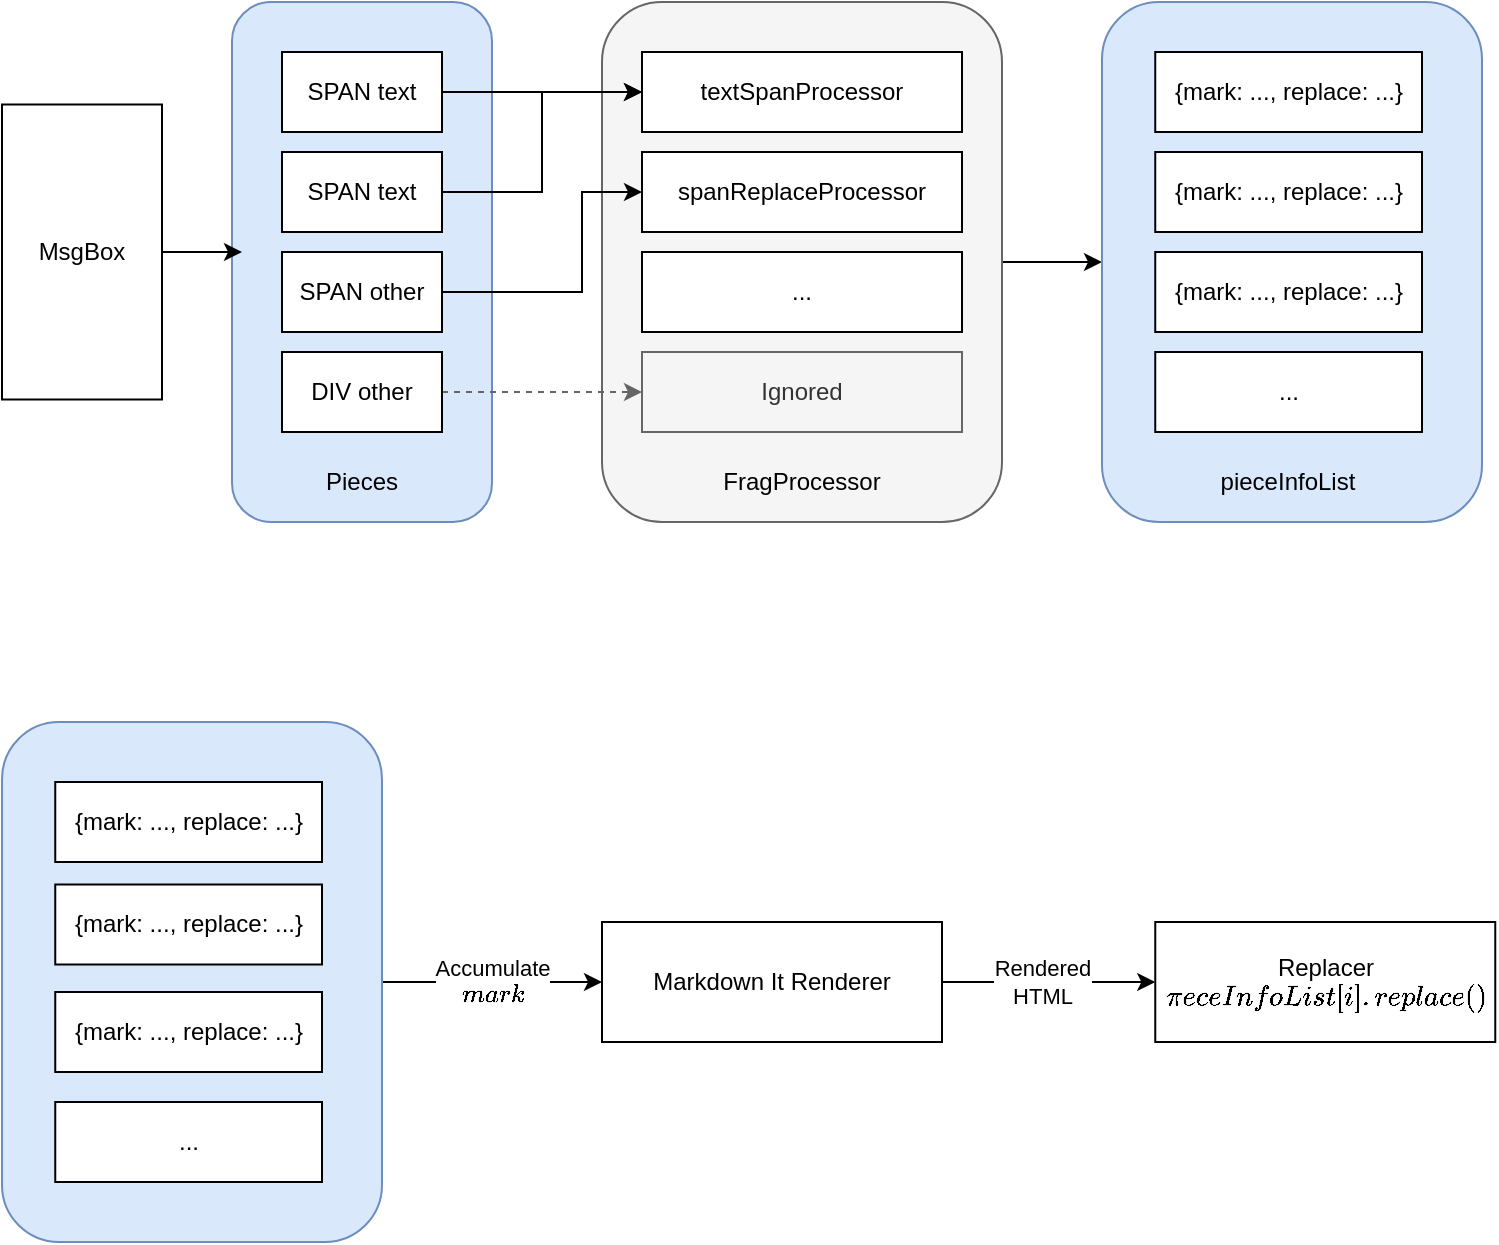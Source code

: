 <mxfile version="21.6.1" type="device">
  <diagram name="Page-1" id="zotAlQJJTCq7FzbI9wUf">
    <mxGraphModel dx="1295" dy="519" grid="1" gridSize="10" guides="1" tooltips="1" connect="1" arrows="1" fold="1" page="1" pageScale="1" pageWidth="3300" pageHeight="4681" math="0" shadow="0">
      <root>
        <mxCell id="0" />
        <mxCell id="1" parent="0" />
        <mxCell id="8dtW_6vD572V2-CuLths-22" value="" style="rounded=1;whiteSpace=wrap;html=1;fillColor=#dae8fc;strokeColor=#6c8ebf;" vertex="1" parent="1">
          <mxGeometry x="395" y="240" width="130" height="260" as="geometry" />
        </mxCell>
        <mxCell id="8dtW_6vD572V2-CuLths-29" style="edgeStyle=orthogonalEdgeStyle;rounded=0;orthogonalLoop=1;jettySize=auto;html=1;" edge="1" parent="1" source="8dtW_6vD572V2-CuLths-20" target="8dtW_6vD572V2-CuLths-28">
          <mxGeometry relative="1" as="geometry" />
        </mxCell>
        <mxCell id="8dtW_6vD572V2-CuLths-20" value="" style="rounded=1;whiteSpace=wrap;html=1;fillColor=#f5f5f5;strokeColor=#666666;fontColor=#333333;" vertex="1" parent="1">
          <mxGeometry x="580" y="240" width="200" height="260" as="geometry" />
        </mxCell>
        <mxCell id="8dtW_6vD572V2-CuLths-8" style="edgeStyle=orthogonalEdgeStyle;rounded=0;orthogonalLoop=1;jettySize=auto;html=1;" edge="1" parent="1" source="8dtW_6vD572V2-CuLths-1">
          <mxGeometry relative="1" as="geometry">
            <mxPoint x="400" y="365" as="targetPoint" />
          </mxGeometry>
        </mxCell>
        <mxCell id="8dtW_6vD572V2-CuLths-1" value="MsgBox" style="rounded=0;whiteSpace=wrap;html=1;" vertex="1" parent="1">
          <mxGeometry x="280" y="291.25" width="80" height="147.5" as="geometry" />
        </mxCell>
        <mxCell id="8dtW_6vD572V2-CuLths-14" style="edgeStyle=orthogonalEdgeStyle;rounded=0;orthogonalLoop=1;jettySize=auto;html=1;" edge="1" parent="1" source="8dtW_6vD572V2-CuLths-2" target="8dtW_6vD572V2-CuLths-11">
          <mxGeometry relative="1" as="geometry" />
        </mxCell>
        <mxCell id="8dtW_6vD572V2-CuLths-2" value="SPAN text" style="rounded=0;whiteSpace=wrap;html=1;" vertex="1" parent="1">
          <mxGeometry x="420" y="265" width="80" height="40" as="geometry" />
        </mxCell>
        <mxCell id="8dtW_6vD572V2-CuLths-15" style="edgeStyle=orthogonalEdgeStyle;rounded=0;orthogonalLoop=1;jettySize=auto;html=1;" edge="1" parent="1" source="8dtW_6vD572V2-CuLths-3" target="8dtW_6vD572V2-CuLths-11">
          <mxGeometry relative="1" as="geometry">
            <Array as="points">
              <mxPoint x="550" y="335" />
              <mxPoint x="550" y="285" />
            </Array>
          </mxGeometry>
        </mxCell>
        <mxCell id="8dtW_6vD572V2-CuLths-3" value="SPAN text" style="rounded=0;whiteSpace=wrap;html=1;" vertex="1" parent="1">
          <mxGeometry x="420" y="315" width="80" height="40" as="geometry" />
        </mxCell>
        <mxCell id="8dtW_6vD572V2-CuLths-17" style="edgeStyle=orthogonalEdgeStyle;rounded=0;orthogonalLoop=1;jettySize=auto;html=1;" edge="1" parent="1" source="8dtW_6vD572V2-CuLths-4" target="8dtW_6vD572V2-CuLths-12">
          <mxGeometry relative="1" as="geometry">
            <Array as="points">
              <mxPoint x="570" y="385" />
              <mxPoint x="570" y="335" />
            </Array>
          </mxGeometry>
        </mxCell>
        <mxCell id="8dtW_6vD572V2-CuLths-4" value="SPAN other" style="rounded=0;whiteSpace=wrap;html=1;" vertex="1" parent="1">
          <mxGeometry x="420" y="365" width="80" height="40" as="geometry" />
        </mxCell>
        <mxCell id="8dtW_6vD572V2-CuLths-19" style="edgeStyle=orthogonalEdgeStyle;rounded=0;orthogonalLoop=1;jettySize=auto;html=1;fillColor=#f5f5f5;strokeColor=#666666;dashed=1;" edge="1" parent="1" source="8dtW_6vD572V2-CuLths-5" target="8dtW_6vD572V2-CuLths-18">
          <mxGeometry relative="1" as="geometry" />
        </mxCell>
        <mxCell id="8dtW_6vD572V2-CuLths-5" value="DIV other" style="rounded=0;whiteSpace=wrap;html=1;" vertex="1" parent="1">
          <mxGeometry x="420" y="415" width="80" height="40" as="geometry" />
        </mxCell>
        <mxCell id="8dtW_6vD572V2-CuLths-9" value="Pieces" style="text;html=1;strokeColor=none;fillColor=none;align=center;verticalAlign=middle;whiteSpace=wrap;rounded=0;" vertex="1" parent="1">
          <mxGeometry x="430" y="465" width="60" height="30" as="geometry" />
        </mxCell>
        <mxCell id="8dtW_6vD572V2-CuLths-11" value="textSpanProcessor" style="rounded=0;whiteSpace=wrap;html=1;" vertex="1" parent="1">
          <mxGeometry x="600" y="265" width="160" height="40" as="geometry" />
        </mxCell>
        <mxCell id="8dtW_6vD572V2-CuLths-12" value="spanReplaceProcessor" style="rounded=0;whiteSpace=wrap;html=1;" vertex="1" parent="1">
          <mxGeometry x="600" y="315" width="160" height="40" as="geometry" />
        </mxCell>
        <mxCell id="8dtW_6vD572V2-CuLths-13" value="..." style="rounded=0;whiteSpace=wrap;html=1;" vertex="1" parent="1">
          <mxGeometry x="600" y="365" width="160" height="40" as="geometry" />
        </mxCell>
        <mxCell id="8dtW_6vD572V2-CuLths-18" value="Ignored" style="rounded=0;whiteSpace=wrap;html=1;fillColor=#f5f5f5;fontColor=#333333;strokeColor=#666666;" vertex="1" parent="1">
          <mxGeometry x="600" y="415" width="160" height="40" as="geometry" />
        </mxCell>
        <mxCell id="8dtW_6vD572V2-CuLths-21" value="FragProcessor" style="text;html=1;strokeColor=none;fillColor=none;align=center;verticalAlign=middle;whiteSpace=wrap;rounded=0;" vertex="1" parent="1">
          <mxGeometry x="630" y="460" width="100" height="40" as="geometry" />
        </mxCell>
        <mxCell id="8dtW_6vD572V2-CuLths-28" value="" style="rounded=1;whiteSpace=wrap;html=1;fillColor=#dae8fc;strokeColor=#6c8ebf;" vertex="1" parent="1">
          <mxGeometry x="830" y="240" width="190" height="260" as="geometry" />
        </mxCell>
        <mxCell id="8dtW_6vD572V2-CuLths-23" value="{mark: ..., replace: ...}" style="rounded=0;whiteSpace=wrap;html=1;" vertex="1" parent="1">
          <mxGeometry x="856.63" y="265" width="133.37" height="40" as="geometry" />
        </mxCell>
        <mxCell id="8dtW_6vD572V2-CuLths-24" value="{mark: ..., replace: ...}" style="rounded=0;whiteSpace=wrap;html=1;" vertex="1" parent="1">
          <mxGeometry x="856.63" y="315" width="133.37" height="40" as="geometry" />
        </mxCell>
        <mxCell id="8dtW_6vD572V2-CuLths-25" value="{mark: ..., replace: ...}" style="rounded=0;whiteSpace=wrap;html=1;" vertex="1" parent="1">
          <mxGeometry x="856.63" y="365" width="133.37" height="40" as="geometry" />
        </mxCell>
        <mxCell id="8dtW_6vD572V2-CuLths-27" value="..." style="rounded=0;whiteSpace=wrap;html=1;" vertex="1" parent="1">
          <mxGeometry x="856.63" y="415" width="133.37" height="40" as="geometry" />
        </mxCell>
        <mxCell id="8dtW_6vD572V2-CuLths-38" style="edgeStyle=orthogonalEdgeStyle;rounded=0;orthogonalLoop=1;jettySize=auto;html=1;" edge="1" parent="1" source="8dtW_6vD572V2-CuLths-32" target="8dtW_6vD572V2-CuLths-37">
          <mxGeometry relative="1" as="geometry" />
        </mxCell>
        <mxCell id="8dtW_6vD572V2-CuLths-39" value="Accumulate&lt;br&gt;`mark`" style="edgeLabel;html=1;align=center;verticalAlign=middle;resizable=0;points=[];" vertex="1" connectable="0" parent="8dtW_6vD572V2-CuLths-38">
          <mxGeometry x="0.017" y="1" relative="1" as="geometry">
            <mxPoint x="-1" y="1" as="offset" />
          </mxGeometry>
        </mxCell>
        <mxCell id="8dtW_6vD572V2-CuLths-32" value="" style="rounded=1;whiteSpace=wrap;html=1;fillColor=#dae8fc;strokeColor=#6c8ebf;" vertex="1" parent="1">
          <mxGeometry x="280" y="600" width="190" height="260" as="geometry" />
        </mxCell>
        <mxCell id="8dtW_6vD572V2-CuLths-33" value="{mark: ..., replace: ...}" style="rounded=0;whiteSpace=wrap;html=1;" vertex="1" parent="1">
          <mxGeometry x="306.63" y="630" width="133.37" height="40" as="geometry" />
        </mxCell>
        <mxCell id="8dtW_6vD572V2-CuLths-34" value="{mark: ..., replace: ...}" style="rounded=0;whiteSpace=wrap;html=1;" vertex="1" parent="1">
          <mxGeometry x="306.63" y="681.25" width="133.37" height="40" as="geometry" />
        </mxCell>
        <mxCell id="8dtW_6vD572V2-CuLths-35" value="{mark: ..., replace: ...}" style="rounded=0;whiteSpace=wrap;html=1;" vertex="1" parent="1">
          <mxGeometry x="306.63" y="735" width="133.37" height="40" as="geometry" />
        </mxCell>
        <mxCell id="8dtW_6vD572V2-CuLths-36" value="..." style="rounded=0;whiteSpace=wrap;html=1;" vertex="1" parent="1">
          <mxGeometry x="306.63" y="790" width="133.37" height="40" as="geometry" />
        </mxCell>
        <mxCell id="8dtW_6vD572V2-CuLths-42" style="edgeStyle=orthogonalEdgeStyle;rounded=0;orthogonalLoop=1;jettySize=auto;html=1;" edge="1" parent="1" source="8dtW_6vD572V2-CuLths-37" target="8dtW_6vD572V2-CuLths-40">
          <mxGeometry relative="1" as="geometry" />
        </mxCell>
        <mxCell id="8dtW_6vD572V2-CuLths-43" value="Rendered&lt;br&gt;HTML" style="edgeLabel;html=1;align=center;verticalAlign=middle;resizable=0;points=[];" vertex="1" connectable="0" parent="8dtW_6vD572V2-CuLths-42">
          <mxGeometry x="-0.228" relative="1" as="geometry">
            <mxPoint x="9" as="offset" />
          </mxGeometry>
        </mxCell>
        <mxCell id="8dtW_6vD572V2-CuLths-37" value="Markdown It Renderer" style="rounded=0;whiteSpace=wrap;html=1;" vertex="1" parent="1">
          <mxGeometry x="580" y="700" width="170" height="60" as="geometry" />
        </mxCell>
        <mxCell id="8dtW_6vD572V2-CuLths-40" value="Replacer&lt;br&gt;&lt;i&gt;`pieceInfoList[i].replace()`&lt;/i&gt;" style="rounded=0;whiteSpace=wrap;html=1;" vertex="1" parent="1">
          <mxGeometry x="856.63" y="700" width="170" height="60" as="geometry" />
        </mxCell>
        <mxCell id="8dtW_6vD572V2-CuLths-41" value="pieceInfoList" style="text;html=1;strokeColor=none;fillColor=none;align=center;verticalAlign=middle;whiteSpace=wrap;rounded=0;" vertex="1" parent="1">
          <mxGeometry x="873.31" y="460" width="100" height="40" as="geometry" />
        </mxCell>
      </root>
    </mxGraphModel>
  </diagram>
</mxfile>
